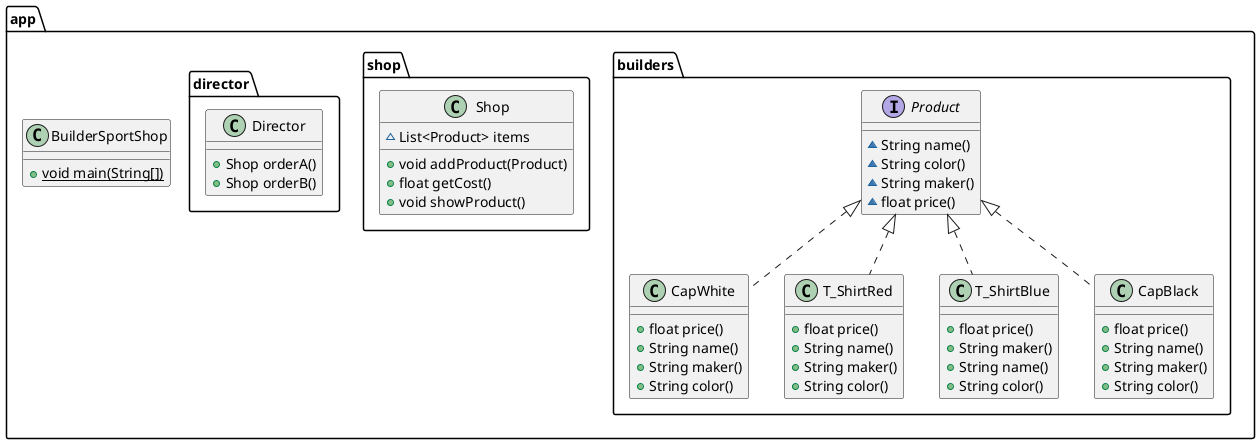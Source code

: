 @startuml
class app.BuilderSportShop {
+ {static} void main(String[])
}
class app.builders.CapWhite {
+ float price()
+ String name()
+ String maker()
+ String color()
}
class app.shop.Shop {
~ List<Product> items
+ void addProduct(Product)
+ float getCost()
+ void showProduct()
}
class app.builders.T_ShirtRed {
+ float price()
+ String name()
+ String maker()
+ String color()
}
interface app.builders.Product {
~ String name()
~ String color()
~ String maker()
~ float price()
}
class app.builders.T_ShirtBlue {
+ float price()
+ String maker()
+ String name()
+ String color()
}
class app.director.Director {
+ Shop orderA()
+ Shop orderB()
}
class app.builders.CapBlack {
+ float price()
+ String name()
+ String maker()
+ String color()
}


app.builders.Product <|.. app.builders.CapWhite
app.builders.Product <|.. app.builders.T_ShirtRed
app.builders.Product <|.. app.builders.T_ShirtBlue
app.builders.Product <|.. app.builders.CapBlack
@enduml
